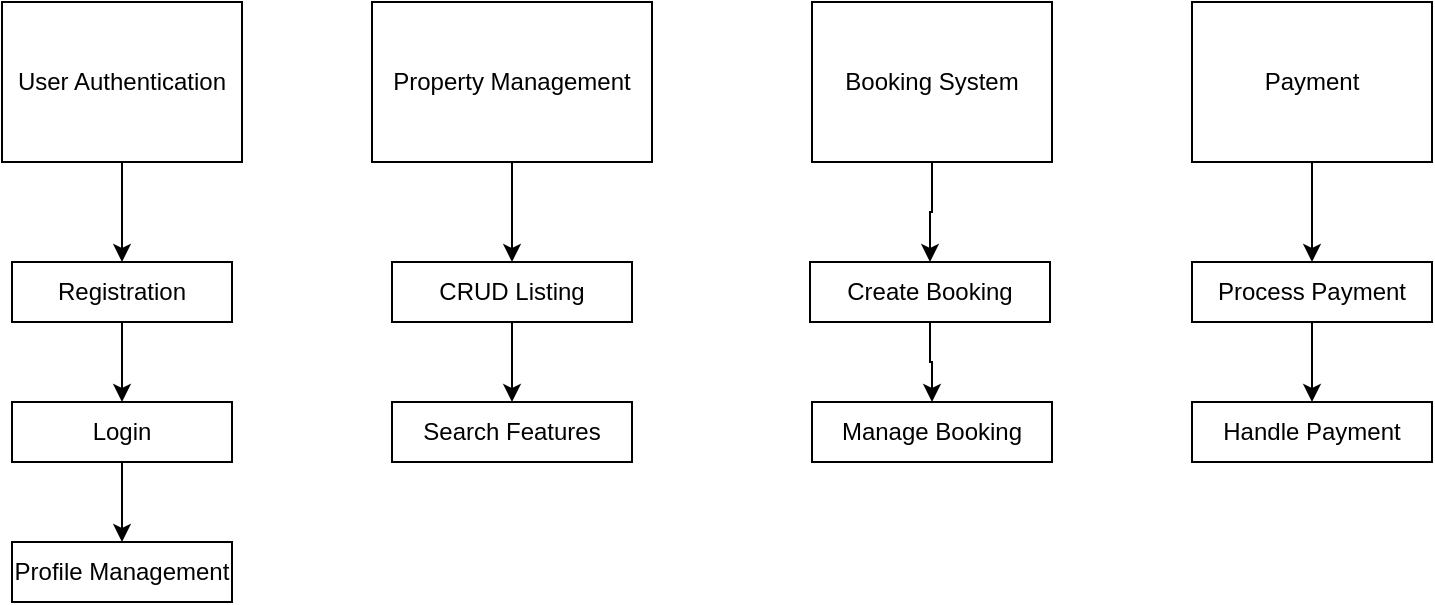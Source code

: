 <mxfile version="27.0.2">
  <diagram name="Page-1" id="599GoKlqOFhnaViAlhYG">
    <mxGraphModel dx="915" dy="501" grid="1" gridSize="10" guides="1" tooltips="1" connect="1" arrows="1" fold="1" page="1" pageScale="1" pageWidth="850" pageHeight="1100" background="light-dark(#ffffff, #dfe7e2)" math="0" shadow="0">
      <root>
        <mxCell id="0" />
        <mxCell id="1" parent="0" />
        <mxCell id="yGeQ_LEW-tepAdacyJvv-4" value="" style="edgeStyle=orthogonalEdgeStyle;rounded=0;orthogonalLoop=1;jettySize=auto;html=1;strokeColor=light-dark(#000000,#000000);" edge="1" parent="1" source="yGeQ_LEW-tepAdacyJvv-1" target="yGeQ_LEW-tepAdacyJvv-3">
          <mxGeometry relative="1" as="geometry" />
        </mxCell>
        <mxCell id="yGeQ_LEW-tepAdacyJvv-1" value="User Authentication" style="rounded=0;whiteSpace=wrap;html=1;" vertex="1" parent="1">
          <mxGeometry x="225" y="70" width="120" height="80" as="geometry" />
        </mxCell>
        <mxCell id="yGeQ_LEW-tepAdacyJvv-6" value="" style="edgeStyle=orthogonalEdgeStyle;rounded=0;orthogonalLoop=1;jettySize=auto;html=1;strokeColor=light-dark(#000000,#000000);" edge="1" parent="1" source="yGeQ_LEW-tepAdacyJvv-3" target="yGeQ_LEW-tepAdacyJvv-5">
          <mxGeometry relative="1" as="geometry" />
        </mxCell>
        <mxCell id="yGeQ_LEW-tepAdacyJvv-3" value="Registration" style="whiteSpace=wrap;html=1;rounded=0;" vertex="1" parent="1">
          <mxGeometry x="230" y="200" width="110" height="30" as="geometry" />
        </mxCell>
        <mxCell id="yGeQ_LEW-tepAdacyJvv-8" value="" style="edgeStyle=orthogonalEdgeStyle;rounded=0;orthogonalLoop=1;jettySize=auto;html=1;strokeColor=light-dark(#000000,#000000);" edge="1" parent="1" source="yGeQ_LEW-tepAdacyJvv-5" target="yGeQ_LEW-tepAdacyJvv-7">
          <mxGeometry relative="1" as="geometry" />
        </mxCell>
        <mxCell id="yGeQ_LEW-tepAdacyJvv-5" value="Login" style="whiteSpace=wrap;html=1;rounded=0;" vertex="1" parent="1">
          <mxGeometry x="230" y="270" width="110" height="30" as="geometry" />
        </mxCell>
        <mxCell id="yGeQ_LEW-tepAdacyJvv-7" value="Profile Management" style="whiteSpace=wrap;html=1;rounded=0;" vertex="1" parent="1">
          <mxGeometry x="230" y="340" width="110" height="30" as="geometry" />
        </mxCell>
        <mxCell id="yGeQ_LEW-tepAdacyJvv-11" value="" style="edgeStyle=orthogonalEdgeStyle;rounded=0;orthogonalLoop=1;jettySize=auto;html=1;strokeColor=light-dark(#000000,#000000);" edge="1" parent="1" source="yGeQ_LEW-tepAdacyJvv-9" target="yGeQ_LEW-tepAdacyJvv-10">
          <mxGeometry relative="1" as="geometry" />
        </mxCell>
        <mxCell id="yGeQ_LEW-tepAdacyJvv-9" value="Property Management" style="rounded=0;whiteSpace=wrap;html=1;" vertex="1" parent="1">
          <mxGeometry x="410" y="70" width="140" height="80" as="geometry" />
        </mxCell>
        <mxCell id="yGeQ_LEW-tepAdacyJvv-13" value="" style="edgeStyle=orthogonalEdgeStyle;rounded=0;orthogonalLoop=1;jettySize=auto;html=1;strokeColor=light-dark(#000000,#000000);" edge="1" parent="1" source="yGeQ_LEW-tepAdacyJvv-10" target="yGeQ_LEW-tepAdacyJvv-12">
          <mxGeometry relative="1" as="geometry" />
        </mxCell>
        <mxCell id="yGeQ_LEW-tepAdacyJvv-10" value="CRUD Listing" style="whiteSpace=wrap;html=1;rounded=0;" vertex="1" parent="1">
          <mxGeometry x="420" y="200" width="120" height="30" as="geometry" />
        </mxCell>
        <mxCell id="yGeQ_LEW-tepAdacyJvv-12" value="Search Features" style="whiteSpace=wrap;html=1;rounded=0;" vertex="1" parent="1">
          <mxGeometry x="420" y="270" width="120" height="30" as="geometry" />
        </mxCell>
        <mxCell id="yGeQ_LEW-tepAdacyJvv-22" value="" style="edgeStyle=orthogonalEdgeStyle;rounded=0;orthogonalLoop=1;jettySize=auto;html=1;" edge="1" parent="1" target="yGeQ_LEW-tepAdacyJvv-21">
          <mxGeometry relative="1" as="geometry">
            <mxPoint x="700" y="130.0" as="sourcePoint" />
            <mxPoint x="700.059" y="210" as="targetPoint" />
          </mxGeometry>
        </mxCell>
        <mxCell id="yGeQ_LEW-tepAdacyJvv-32" value="" style="edgeStyle=orthogonalEdgeStyle;rounded=0;orthogonalLoop=1;jettySize=auto;html=1;strokeColor=light-dark(#000000,#000000);" edge="1" parent="1" source="yGeQ_LEW-tepAdacyJvv-21" target="yGeQ_LEW-tepAdacyJvv-24">
          <mxGeometry relative="1" as="geometry" />
        </mxCell>
        <mxCell id="yGeQ_LEW-tepAdacyJvv-21" value="Booking System" style="rounded=0;whiteSpace=wrap;html=1;" vertex="1" parent="1">
          <mxGeometry x="630" y="70" width="120" height="80" as="geometry" />
        </mxCell>
        <mxCell id="yGeQ_LEW-tepAdacyJvv-29" value="" style="edgeStyle=orthogonalEdgeStyle;rounded=0;orthogonalLoop=1;jettySize=auto;html=1;strokeColor=light-dark(#000000,#000000);" edge="1" parent="1" source="yGeQ_LEW-tepAdacyJvv-23" target="yGeQ_LEW-tepAdacyJvv-28">
          <mxGeometry relative="1" as="geometry" />
        </mxCell>
        <mxCell id="yGeQ_LEW-tepAdacyJvv-23" value="Payment" style="rounded=0;whiteSpace=wrap;html=1;" vertex="1" parent="1">
          <mxGeometry x="820" y="70" width="120" height="80" as="geometry" />
        </mxCell>
        <mxCell id="yGeQ_LEW-tepAdacyJvv-33" value="" style="edgeStyle=orthogonalEdgeStyle;rounded=0;orthogonalLoop=1;jettySize=auto;html=1;strokeColor=light-dark(#000000,#000000);" edge="1" parent="1" source="yGeQ_LEW-tepAdacyJvv-24" target="yGeQ_LEW-tepAdacyJvv-26">
          <mxGeometry relative="1" as="geometry" />
        </mxCell>
        <mxCell id="yGeQ_LEW-tepAdacyJvv-24" value="Create Booking" style="whiteSpace=wrap;html=1;rounded=0;" vertex="1" parent="1">
          <mxGeometry x="629" y="200" width="120" height="30" as="geometry" />
        </mxCell>
        <mxCell id="yGeQ_LEW-tepAdacyJvv-26" value="Manage Booking" style="whiteSpace=wrap;html=1;rounded=0;" vertex="1" parent="1">
          <mxGeometry x="630" y="270" width="120" height="30" as="geometry" />
        </mxCell>
        <mxCell id="yGeQ_LEW-tepAdacyJvv-31" value="" style="edgeStyle=orthogonalEdgeStyle;rounded=0;orthogonalLoop=1;jettySize=auto;html=1;strokeColor=light-dark(#000000,#000000);" edge="1" parent="1" source="yGeQ_LEW-tepAdacyJvv-28" target="yGeQ_LEW-tepAdacyJvv-30">
          <mxGeometry relative="1" as="geometry" />
        </mxCell>
        <mxCell id="yGeQ_LEW-tepAdacyJvv-28" value="Process Payment" style="whiteSpace=wrap;html=1;rounded=0;" vertex="1" parent="1">
          <mxGeometry x="820" y="200" width="120" height="30" as="geometry" />
        </mxCell>
        <mxCell id="yGeQ_LEW-tepAdacyJvv-30" value="Handle Payment" style="whiteSpace=wrap;html=1;rounded=0;" vertex="1" parent="1">
          <mxGeometry x="820" y="270" width="120" height="30" as="geometry" />
        </mxCell>
      </root>
    </mxGraphModel>
  </diagram>
</mxfile>
